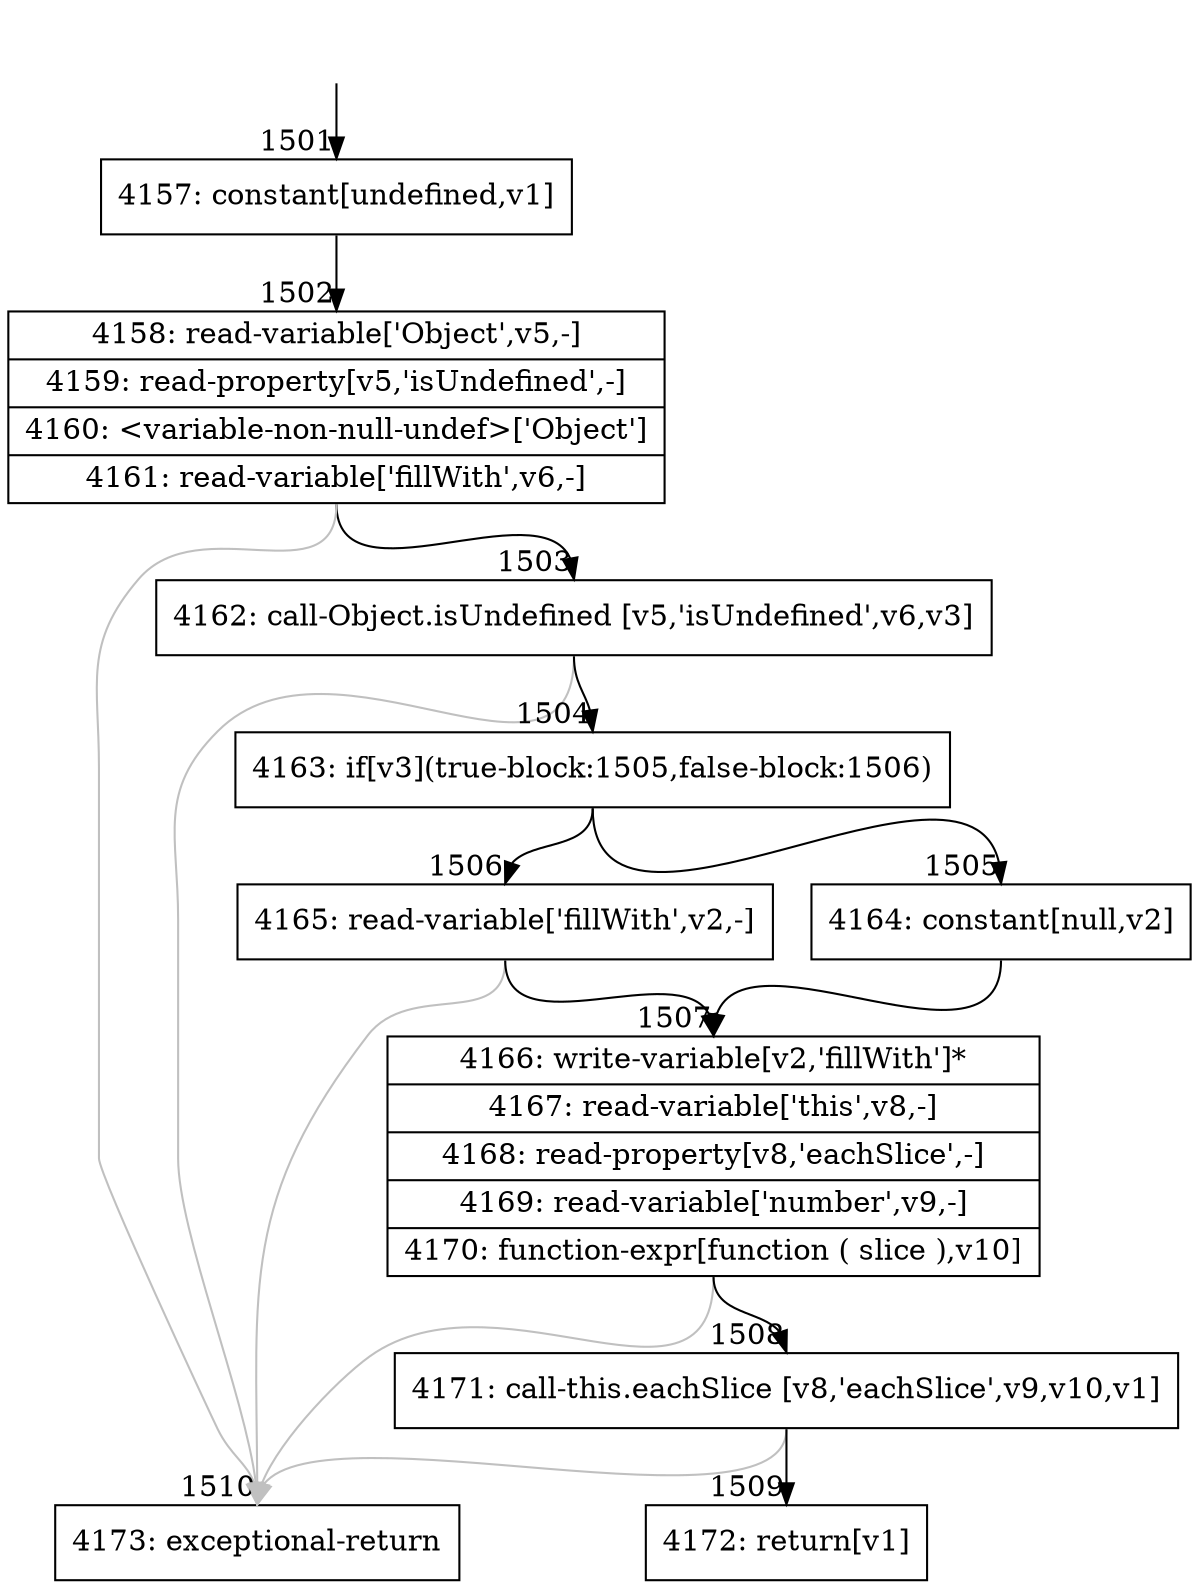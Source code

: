 digraph {
rankdir="TD"
BB_entry128[shape=none,label=""];
BB_entry128 -> BB1501 [tailport=s, headport=n, headlabel="    1501"]
BB1501 [shape=record label="{4157: constant[undefined,v1]}" ] 
BB1501 -> BB1502 [tailport=s, headport=n, headlabel="      1502"]
BB1502 [shape=record label="{4158: read-variable['Object',v5,-]|4159: read-property[v5,'isUndefined',-]|4160: \<variable-non-null-undef\>['Object']|4161: read-variable['fillWith',v6,-]}" ] 
BB1502 -> BB1503 [tailport=s, headport=n, headlabel="      1503"]
BB1502 -> BB1510 [tailport=s, headport=n, color=gray, headlabel="      1510"]
BB1503 [shape=record label="{4162: call-Object.isUndefined [v5,'isUndefined',v6,v3]}" ] 
BB1503 -> BB1504 [tailport=s, headport=n, headlabel="      1504"]
BB1503 -> BB1510 [tailport=s, headport=n, color=gray]
BB1504 [shape=record label="{4163: if[v3](true-block:1505,false-block:1506)}" ] 
BB1504 -> BB1505 [tailport=s, headport=n, headlabel="      1505"]
BB1504 -> BB1506 [tailport=s, headport=n, headlabel="      1506"]
BB1505 [shape=record label="{4164: constant[null,v2]}" ] 
BB1505 -> BB1507 [tailport=s, headport=n, headlabel="      1507"]
BB1506 [shape=record label="{4165: read-variable['fillWith',v2,-]}" ] 
BB1506 -> BB1507 [tailport=s, headport=n]
BB1506 -> BB1510 [tailport=s, headport=n, color=gray]
BB1507 [shape=record label="{4166: write-variable[v2,'fillWith']*|4167: read-variable['this',v8,-]|4168: read-property[v8,'eachSlice',-]|4169: read-variable['number',v9,-]|4170: function-expr[function ( slice ),v10]}" ] 
BB1507 -> BB1508 [tailport=s, headport=n, headlabel="      1508"]
BB1507 -> BB1510 [tailport=s, headport=n, color=gray]
BB1508 [shape=record label="{4171: call-this.eachSlice [v8,'eachSlice',v9,v10,v1]}" ] 
BB1508 -> BB1509 [tailport=s, headport=n, headlabel="      1509"]
BB1508 -> BB1510 [tailport=s, headport=n, color=gray]
BB1509 [shape=record label="{4172: return[v1]}" ] 
BB1510 [shape=record label="{4173: exceptional-return}" ] 
//#$~ 955
}
